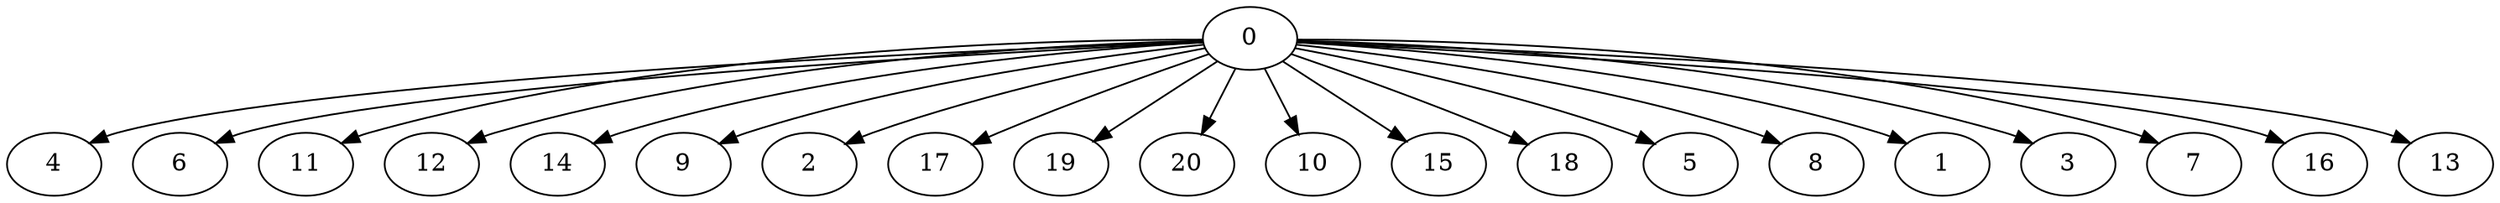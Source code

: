 digraph "Fork_Nodes_21_CCR_1.00_WeightType_Random" {
	graph ["Duplicate states"=0,
		GraphType=Fork,
		"Max states in OPEN"=0,
		Modes="120000ms; topo-ordered tasks, ; Pruning: task equivalence, fixed order ready list, ; F-value: ; Optimisation: best schedule length (\
SL) optimisation on equal, ",
		NumberOfTasks=21,
		"Pruned using list schedule length"=36639,
		"States removed from OPEN"=0,
		TargetSystem="Homogeneous-2",
		"Time to schedule (ms)"=660,
		"Total idle time"=11,
		"Total schedule length"=82,
		"Total sequential time"=152,
		"Total states created"=214161
	];
	0	["Finish time"=8,
		Processor=0,
		"Start time"=0,
		Weight=8];
	4	["Finish time"=44,
		Processor=1,
		"Start time"=34,
		Weight=10];
	0 -> 4	[Weight=6];
	6	["Finish time"=55,
		Processor=0,
		"Start time"=45,
		Weight=10];
	0 -> 6	[Weight=8];
	11	["Finish time"=18,
		Processor=0,
		"Start time"=8,
		Weight=10];
	0 -> 11	[Weight=3];
	12	["Finish time"=28,
		Processor=0,
		"Start time"=18,
		Weight=10];
	0 -> 12	[Weight=4];
	14	["Finish time"=71,
		Processor=1,
		"Start time"=61,
		Weight=10];
	0 -> 14	[Weight=10];
	9	["Finish time"=61,
		Processor=1,
		"Start time"=52,
		Weight=9];
	0 -> 9	[Weight=9];
	2	["Finish time"=34,
		Processor=1,
		"Start time"=26,
		Weight=8];
	0 -> 2	[Weight=5];
	17	["Finish time"=19,
		Processor=1,
		"Start time"=11,
		Weight=8];
	0 -> 17	[Weight=3];
	19	["Finish time"=82,
		Processor=1,
		"Start time"=74,
		Weight=8];
	0 -> 19	[Weight=12];
	20	["Finish time"=52,
		Processor=1,
		"Start time"=44,
		Weight=8];
	0 -> 20	[Weight=8];
	10	["Finish time"=26,
		Processor=1,
		"Start time"=19,
		Weight=7];
	0 -> 10	[Weight=4];
	15	["Finish time"=45,
		Processor=0,
		"Start time"=38,
		Weight=7];
	0 -> 15	[Weight=6];
	18	["Finish time"=79,
		Processor=0,
		"Start time"=72,
		Weight=7];
	0 -> 18	[Weight=13];
	5	["Finish time"=66,
		Processor=0,
		"Start time"=60,
		Weight=6];
	0 -> 5	[Weight=10];
	8	["Finish time"=72,
		Processor=0,
		"Start time"=66,
		Weight=6];
	0 -> 8	[Weight=10];
	1	["Finish time"=33,
		Processor=0,
		"Start time"=28,
		Weight=5];
	0 -> 1	[Weight=4];
	3	["Finish time"=38,
		Processor=0,
		"Start time"=33,
		Weight=5];
	0 -> 3	[Weight=5];
	7	["Finish time"=60,
		Processor=0,
		"Start time"=55,
		Weight=5];
	0 -> 7	[Weight=9];
	16	["Finish time"=74,
		Processor=1,
		"Start time"=71,
		Weight=3];
	0 -> 16	[Weight=10];
	13	["Finish time"=81,
		Processor=0,
		"Start time"=79,
		Weight=2];
	0 -> 13	[Weight=13];
}
